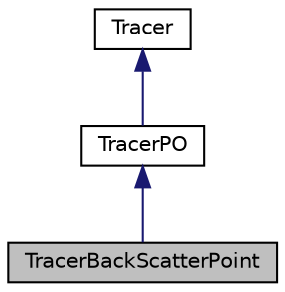 digraph "TracerBackScatterPoint"
{
  edge [fontname="Helvetica",fontsize="10",labelfontname="Helvetica",labelfontsize="10"];
  node [fontname="Helvetica",fontsize="10",shape=record];
  Node0 [label="TracerBackScatterPoint",height=0.2,width=0.4,color="black", fillcolor="grey75", style="filled", fontcolor="black"];
  Node1 -> Node0 [dir="back",color="midnightblue",fontsize="10",style="solid"];
  Node1 [label="TracerPO",height=0.2,width=0.4,color="black", fillcolor="white", style="filled",URL="$class_tracer_p_o.html"];
  Node2 -> Node1 [dir="back",color="midnightblue",fontsize="10",style="solid"];
  Node2 [label="Tracer",height=0.2,width=0.4,color="black", fillcolor="white", style="filled",URL="$class_tracer.html"];
}
